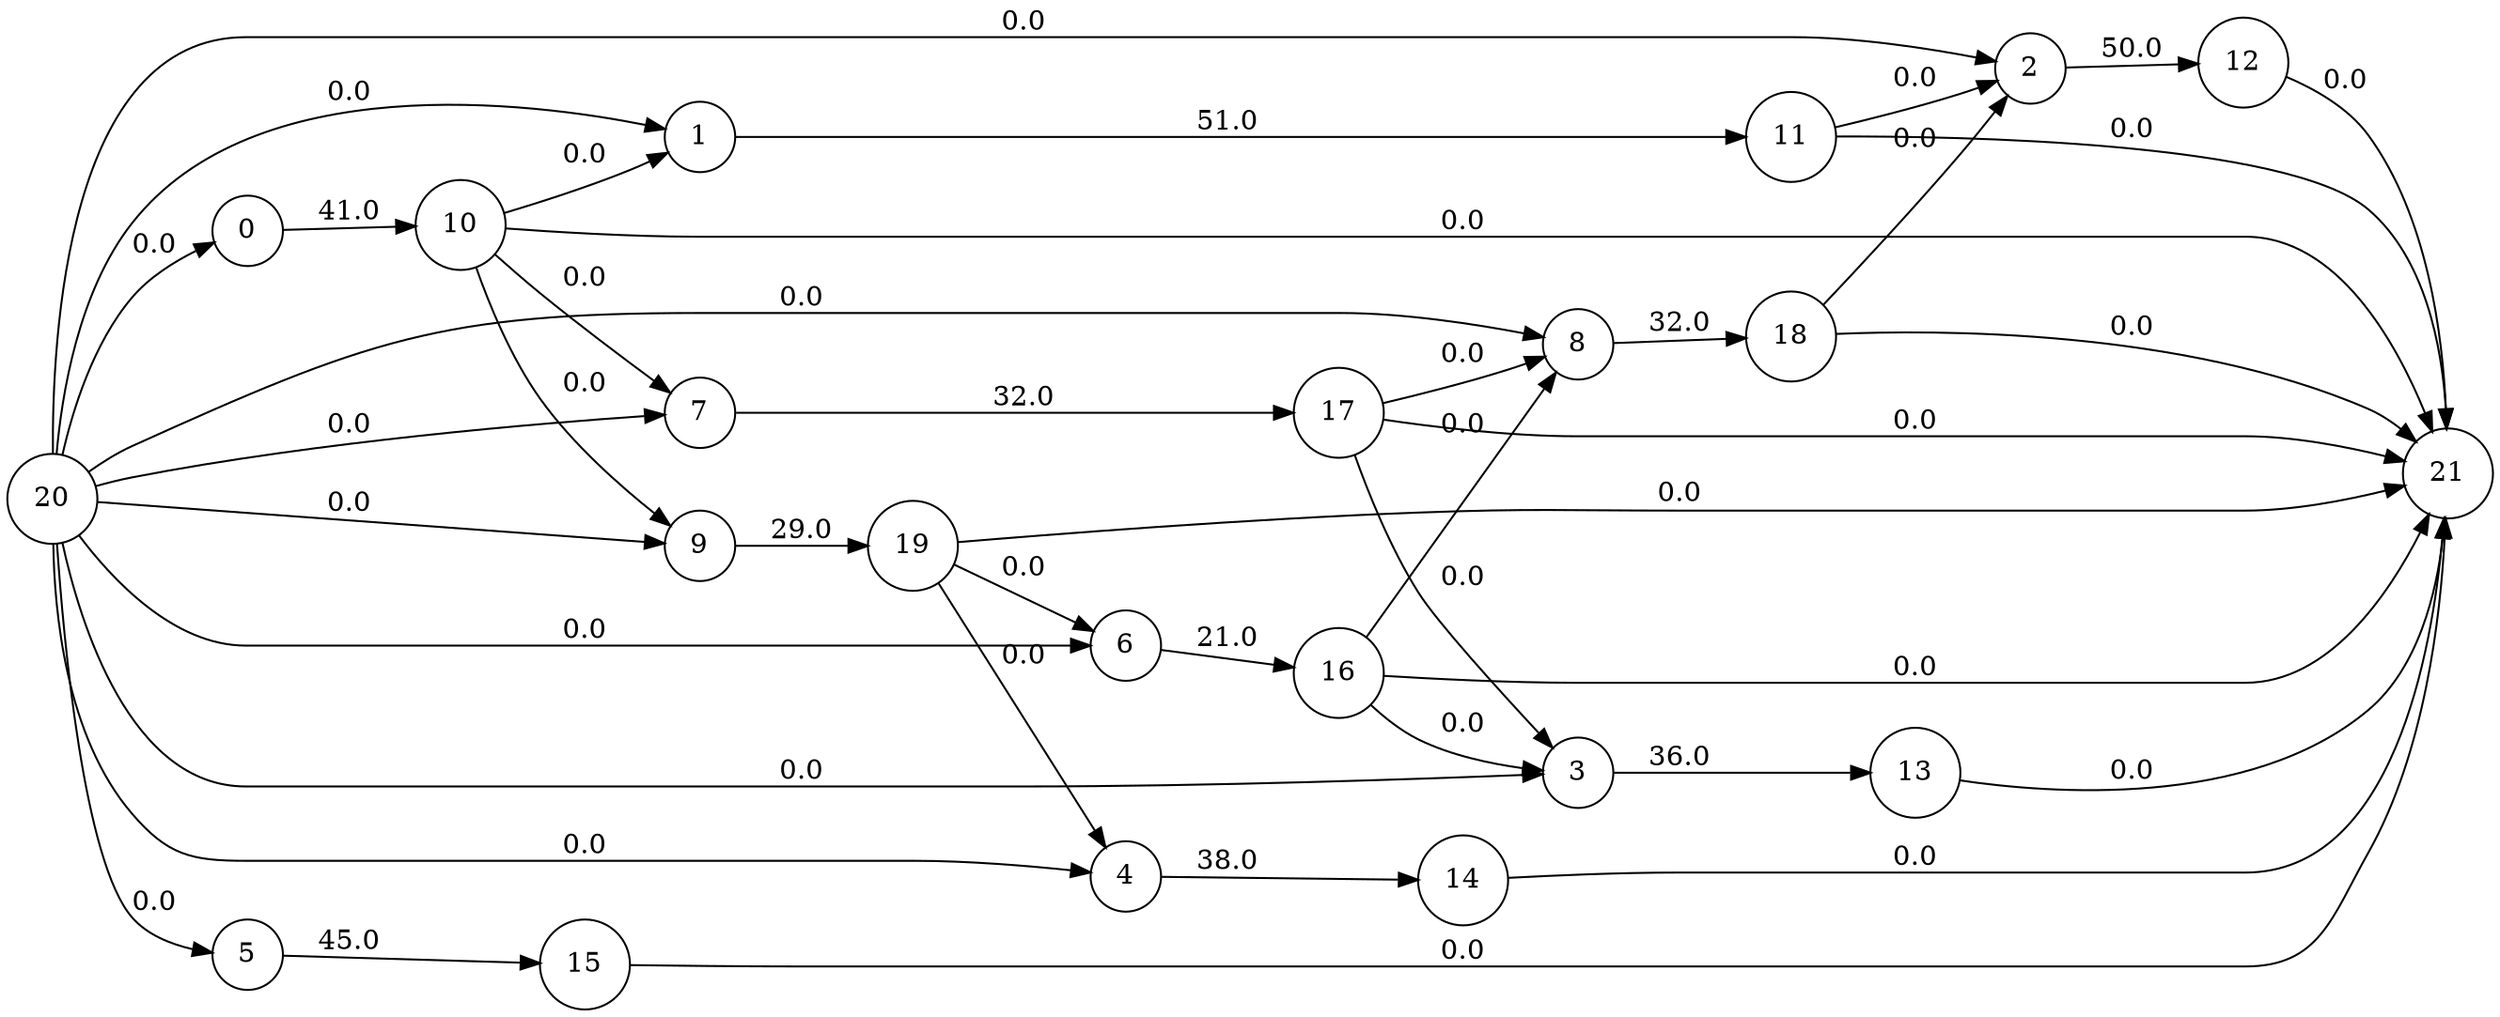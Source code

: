 digraph {
rankdir = LR;
node [shape = circle];
20 -> 0 [label=0.0]
20 -> 1 [label=0.0]
20 -> 2 [label=0.0]
20 -> 3 [label=0.0]
20 -> 4 [label=0.0]
20 -> 5 [label=0.0]
20 -> 6 [label=0.0]
20 -> 7 [label=0.0]
20 -> 8 [label=0.0]
20 -> 9 [label=0.0]
19 -> 4 [label=0.0]
19 -> 6 [label=0.0]
19 -> 21 [label=0.0]
18 -> 2 [label=0.0]
18 -> 21 [label=0.0]
17 -> 3 [label=0.0]
17 -> 8 [label=0.0]
17 -> 21 [label=0.0]
16 -> 3 [label=0.0]
16 -> 8 [label=0.0]
16 -> 21 [label=0.0]
15 -> 21 [label=0.0]
14 -> 21 [label=0.0]
13 -> 21 [label=0.0]
12 -> 21 [label=0.0]
11 -> 2 [label=0.0]
11 -> 21 [label=0.0]
10 -> 1 [label=0.0]
10 -> 7 [label=0.0]
10 -> 9 [label=0.0]
10 -> 21 [label=0.0]
9 -> 19 [label=29.0]
8 -> 18 [label=32.0]
7 -> 17 [label=32.0]
6 -> 16 [label=21.0]
5 -> 15 [label=45.0]
4 -> 14 [label=38.0]
3 -> 13 [label=36.0]
2 -> 12 [label=50.0]
1 -> 11 [label=51.0]
0 -> 10 [label=41.0]
}
